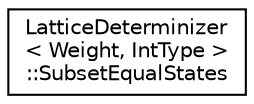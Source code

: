 digraph "Graphical Class Hierarchy"
{
  edge [fontname="Helvetica",fontsize="10",labelfontname="Helvetica",labelfontsize="10"];
  node [fontname="Helvetica",fontsize="10",shape=record];
  rankdir="LR";
  Node0 [label="LatticeDeterminizer\l\< Weight, IntType \>\l::SubsetEqualStates",height=0.2,width=0.4,color="black", fillcolor="white", style="filled",URL="$classfst_1_1LatticeDeterminizer_1_1SubsetEqualStates.html"];
}
